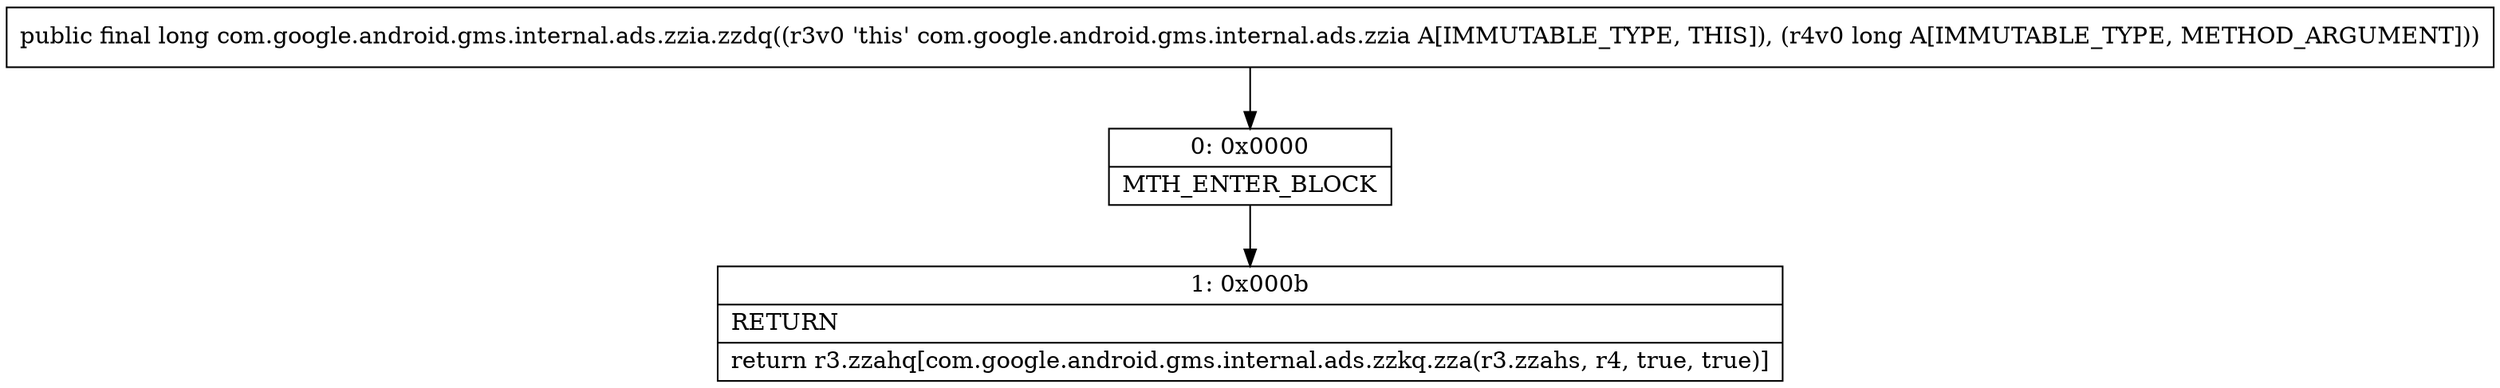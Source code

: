 digraph "CFG forcom.google.android.gms.internal.ads.zzia.zzdq(J)J" {
Node_0 [shape=record,label="{0\:\ 0x0000|MTH_ENTER_BLOCK\l}"];
Node_1 [shape=record,label="{1\:\ 0x000b|RETURN\l|return r3.zzahq[com.google.android.gms.internal.ads.zzkq.zza(r3.zzahs, r4, true, true)]\l}"];
MethodNode[shape=record,label="{public final long com.google.android.gms.internal.ads.zzia.zzdq((r3v0 'this' com.google.android.gms.internal.ads.zzia A[IMMUTABLE_TYPE, THIS]), (r4v0 long A[IMMUTABLE_TYPE, METHOD_ARGUMENT])) }"];
MethodNode -> Node_0;
Node_0 -> Node_1;
}


